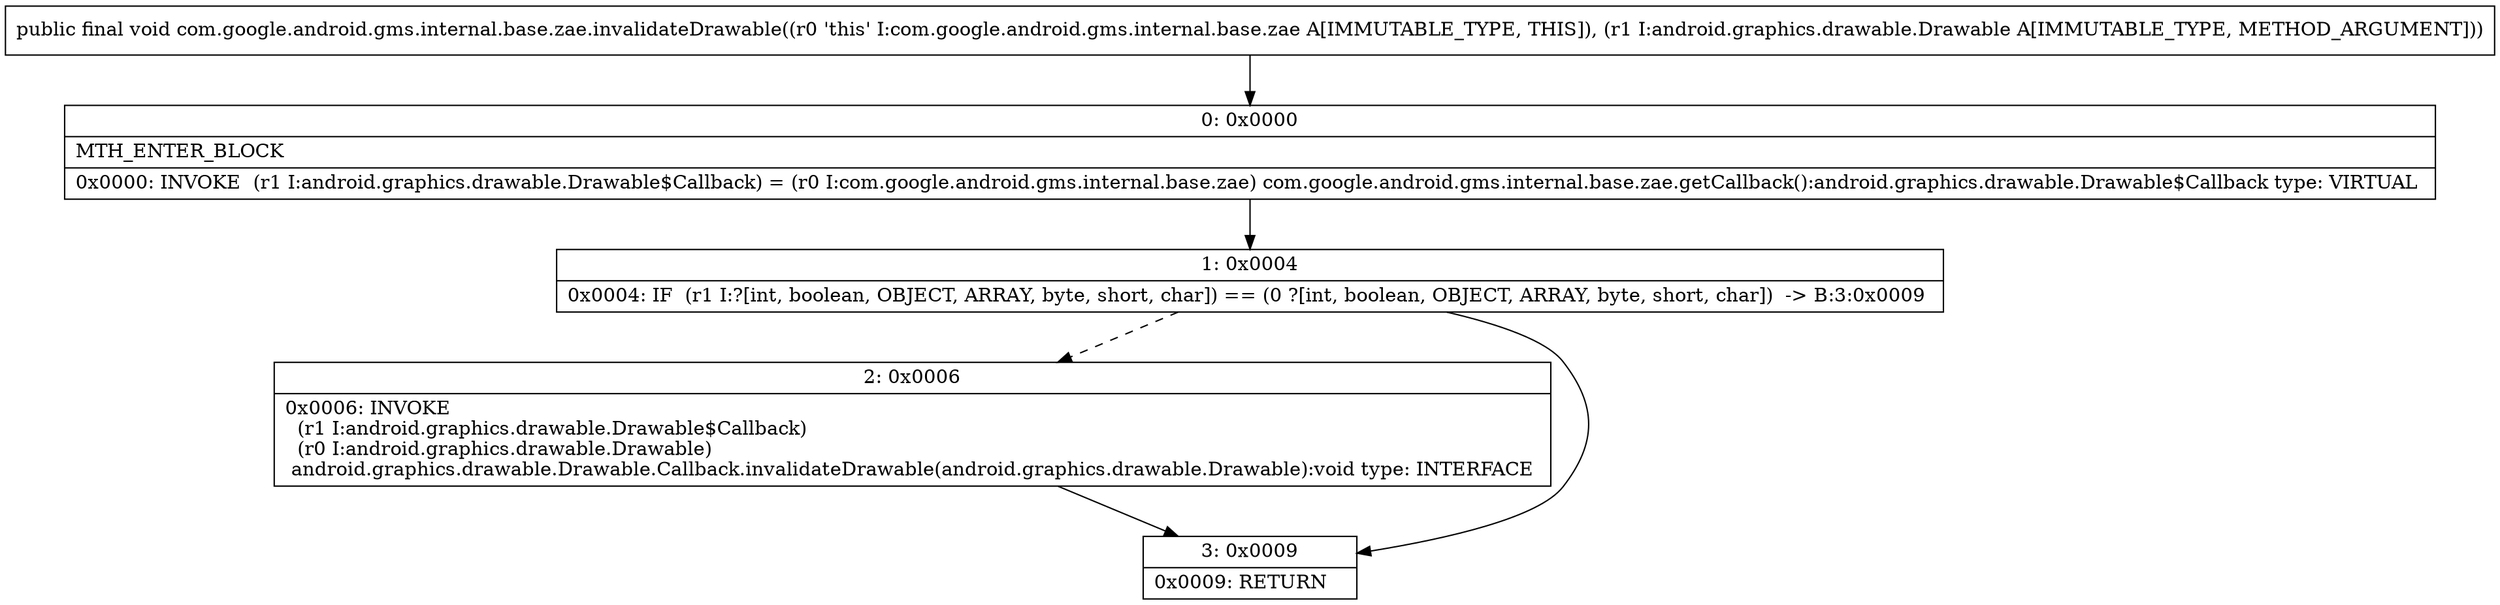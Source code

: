 digraph "CFG forcom.google.android.gms.internal.base.zae.invalidateDrawable(Landroid\/graphics\/drawable\/Drawable;)V" {
Node_0 [shape=record,label="{0\:\ 0x0000|MTH_ENTER_BLOCK\l|0x0000: INVOKE  (r1 I:android.graphics.drawable.Drawable$Callback) = (r0 I:com.google.android.gms.internal.base.zae) com.google.android.gms.internal.base.zae.getCallback():android.graphics.drawable.Drawable$Callback type: VIRTUAL \l}"];
Node_1 [shape=record,label="{1\:\ 0x0004|0x0004: IF  (r1 I:?[int, boolean, OBJECT, ARRAY, byte, short, char]) == (0 ?[int, boolean, OBJECT, ARRAY, byte, short, char])  \-\> B:3:0x0009 \l}"];
Node_2 [shape=record,label="{2\:\ 0x0006|0x0006: INVOKE  \l  (r1 I:android.graphics.drawable.Drawable$Callback)\l  (r0 I:android.graphics.drawable.Drawable)\l android.graphics.drawable.Drawable.Callback.invalidateDrawable(android.graphics.drawable.Drawable):void type: INTERFACE \l}"];
Node_3 [shape=record,label="{3\:\ 0x0009|0x0009: RETURN   \l}"];
MethodNode[shape=record,label="{public final void com.google.android.gms.internal.base.zae.invalidateDrawable((r0 'this' I:com.google.android.gms.internal.base.zae A[IMMUTABLE_TYPE, THIS]), (r1 I:android.graphics.drawable.Drawable A[IMMUTABLE_TYPE, METHOD_ARGUMENT])) }"];
MethodNode -> Node_0;
Node_0 -> Node_1;
Node_1 -> Node_2[style=dashed];
Node_1 -> Node_3;
Node_2 -> Node_3;
}

